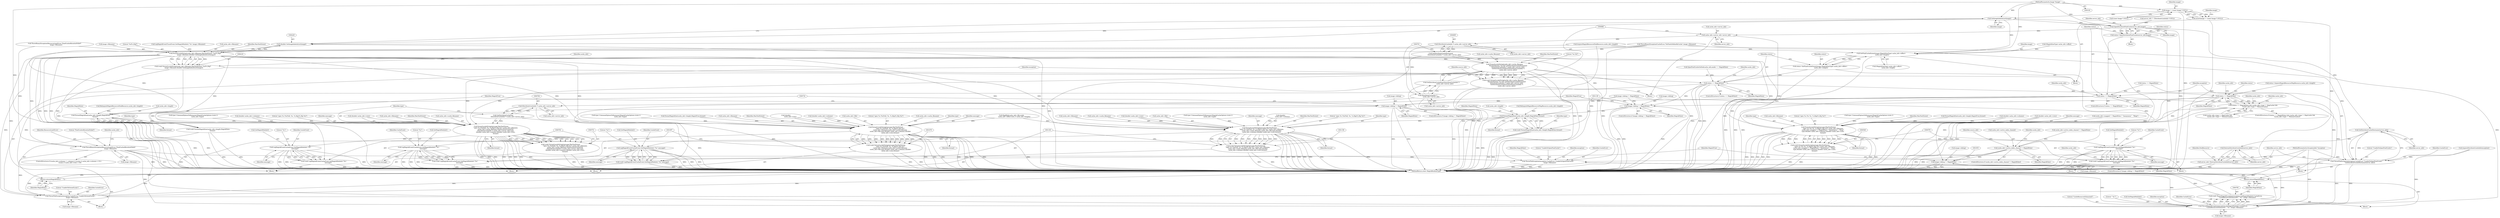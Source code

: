 digraph "0_ImageMagick_4e81ce8b07219c69a9aeccb0f7f7b927ca6db74c_0@pointer" {
"1000105" [label="(MethodParameterIn,Image *image)"];
"1000120" [label="(Call,image != (const Image *) NULL)"];
"1000119" [label="(Call,assert(image != (const Image *) NULL))"];
"1000230" [label="(Call,GetImageIndexInList(image))"];
"1000228" [label="(Call,(double) GetImageIndexInList(image))"];
"1000219" [label="(Call,FormatLocaleString(cache_info->filename,MaxTextExtent,\"%s[%.20g]\",\n    image->filename,(double) GetImageIndexInList(image)))"];
"1000217" [label="(Call,(void) FormatLocaleString(cache_info->filename,MaxTextExtent,\"%s[%.20g]\",\n    image->filename,(double) GetImageIndexInList(image)))"];
"1000339" [label="(Call,ThrowBinaryException(ResourceLimitError,\"PixelCacheAllocationFailed\",\n      image->filename))"];
"1000796" [label="(Call,ThrowMagickException(exception,GetMagickModule(),CacheError,\n        \"CacheResourcesExhausted\",\"`%s'\",image->filename))"];
"1000794" [label="(Call,(void) ThrowMagickException(exception,GetMagickModule(),CacheError,\n        \"CacheResourcesExhausted\",\"`%s'\",image->filename))"];
"1000840" [label="(Call,ThrowFileException(exception,CacheError,\"UnableToOpenPixelCache\",\n        image->filename))"];
"1000867" [label="(Call,ThrowFileException(exception,CacheError,\"UnableToExtendCache\",\n        image->filename))"];
"1000550" [label="(Call,FormatLocaleString(message,MaxTextExtent,\n                    \"open %s (%s %s, %.20gx%.20g %s)\",cache_info->filename,\n                    cache_info->mapped != MagickFalse ? \"Anonymous\" : \"Heap\",\n                    type,(double) cache_info->columns,(double) cache_info->rows,\n                    format))"];
"1000548" [label="(Call,(void) FormatLocaleString(message,MaxTextExtent,\n                    \"open %s (%s %s, %.20gx%.20g %s)\",cache_info->filename,\n                    cache_info->mapped != MagickFalse ? \"Anonymous\" : \"Heap\",\n                    type,(double) cache_info->columns,(double) cache_info->rows,\n                    format))"];
"1000579" [label="(Call,LogMagickEvent(CacheEvent,GetMagickModule(),\"%s\",\n                    message))"];
"1000577" [label="(Call,(void) LogMagickEvent(CacheEvent,GetMagickModule(),\"%s\",\n                    message))"];
"1000687" [label="(Call,FormatLocaleString(cache_info->cache_filename,\n                MaxTextExtent,\"%s:%d\",GetDistributeCacheHostname(\n                (DistributeCacheInfo *) cache_info->server_info),\n                GetDistributeCachePort((DistributeCacheInfo *)\n                cache_info->server_info)))"];
"1000685" [label="(Call,(void) FormatLocaleString(cache_info->cache_filename,\n                MaxTextExtent,\"%s:%d\",GetDistributeCacheHostname(\n                (DistributeCacheInfo *) cache_info->server_info),\n                GetDistributeCachePort((DistributeCacheInfo *)\n                cache_info->server_info)))"];
"1000752" [label="(Call,FormatLocaleString(message,MaxTextExtent,\n                    \"open %s (%s[%d], %s, %.20gx%.20g %s)\",cache_info->filename,\n                    cache_info->cache_filename,GetDistributeCacheFile(\n                    (DistributeCacheInfo *) cache_info->server_info),type,\n                    (double) cache_info->columns,(double) cache_info->rows,\n                    format))"];
"1000750" [label="(Call,(void) FormatLocaleString(message,MaxTextExtent,\n                    \"open %s (%s[%d], %s, %.20gx%.20g %s)\",cache_info->filename,\n                    cache_info->cache_filename,GetDistributeCacheFile(\n                    (DistributeCacheInfo *) cache_info->server_info),type,\n                    (double) cache_info->columns,(double) cache_info->rows,\n                    format))"];
"1000782" [label="(Call,LogMagickEvent(CacheEvent,GetMagickModule(),\"%s\",\n                    message))"];
"1000780" [label="(Call,(void) LogMagickEvent(CacheEvent,GetMagickModule(),\"%s\",\n                    message))"];
"1001071" [label="(Call,FormatLocaleString(message,MaxTextExtent,\n                    \"open %s (%s[%d], %s, %.20gx%.20g %s)\",\n                    cache_info->filename,cache_info->cache_filename,\n                    cache_info->file,type,(double) cache_info->columns,(double)\n                    cache_info->rows,format))"];
"1001069" [label="(Call,(void) FormatLocaleString(message,MaxTextExtent,\n                    \"open %s (%s[%d], %s, %.20gx%.20g %s)\",\n                    cache_info->filename,cache_info->cache_filename,\n                    cache_info->file,type,(double) cache_info->columns,(double)\n                    cache_info->rows,format))"];
"1001098" [label="(Call,LogMagickEvent(CacheEvent,GetMagickModule(),\"%s\",\n                    message))"];
"1001096" [label="(Call,(void) LogMagickEvent(CacheEvent,GetMagickModule(),\"%s\",\n                    message))"];
"1001157" [label="(Call,FormatLocaleString(message,MaxTextExtent,\n        \"open %s (%s[%d], %s, %.20gx%.20g %s)\",cache_info->filename,\n        cache_info->cache_filename,cache_info->file,type,(double)\n        cache_info->columns,(double) cache_info->rows,format))"];
"1001155" [label="(Call,(void) FormatLocaleString(message,MaxTextExtent,\n        \"open %s (%s[%d], %s, %.20gx%.20g %s)\",cache_info->filename,\n        cache_info->cache_filename,cache_info->file,type,(double)\n        cache_info->columns,(double) cache_info->rows,format))"];
"1001184" [label="(Call,LogMagickEvent(CacheEvent,GetMagickModule(),\"%s\",message))"];
"1001182" [label="(Call,(void) LogMagickEvent(CacheEvent,GetMagickModule(),\"%s\",message))"];
"1000641" [label="(Call,OpenDistributePixelCache(server_info,image))"];
"1000639" [label="(Call,status=OpenDistributePixelCache(server_info,image))"];
"1000645" [label="(Call,status == MagickFalse)"];
"1000727" [label="(Call,image->debug != MagickFalse)"];
"1000735" [label="(Call,FormatMagickSize(cache_info->length,MagickFalse,\n                    format))"];
"1000733" [label="(Call,(void) FormatMagickSize(cache_info->length,MagickFalse,\n                    format))"];
"1000805" [label="(Return,return(MagickFalse);)"];
"1000653" [label="(Call,GetDistributeCacheHostname(server_info))"];
"1000649" [label="(Call,ThrowFileException(exception,CacheError,\"UnableToOpenPixelCache\",\n                GetDistributeCacheHostname(server_info)))"];
"1000657" [label="(Call,DestroyDistributeCacheInfo(server_info))"];
"1000655" [label="(Call,server_info=DestroyDistributeCacheInfo(server_info))"];
"1000680" [label="(Call,cache_info->server_info=server_info)"];
"1000694" [label="(Call,(DistributeCacheInfo *) cache_info->server_info)"];
"1000693" [label="(Call,GetDistributeCacheHostname(\n                (DistributeCacheInfo *) cache_info->server_info))"];
"1000700" [label="(Call,(DistributeCacheInfo *)\n                cache_info->server_info)"];
"1000699" [label="(Call,GetDistributeCachePort((DistributeCacheInfo *)\n                cache_info->server_info))"];
"1000763" [label="(Call,(DistributeCacheInfo *) cache_info->server_info)"];
"1000762" [label="(Call,GetDistributeCacheFile(\n                    (DistributeCacheInfo *) cache_info->server_info))"];
"1000851" [label="(Call,SetPixelCacheExtent(image,(MagickSizeType) cache_info->offset+\n    cache_info->length))"];
"1000849" [label="(Call,status=SetPixelCacheExtent(image,(MagickSizeType) cache_info->offset+\n    cache_info->length))"];
"1000863" [label="(Call,status == MagickFalse)"];
"1000874" [label="(Return,return(MagickFalse);)"];
"1000923" [label="(Call,status == MagickFalse)"];
"1000922" [label="(Call,(status == MagickFalse) && (cache_info->type != MapCache) &&\n          (cache_info->type != MemoryCache))"];
"1001008" [label="(Call,cache_info->active_index_channel != MagickFalse)"];
"1001046" [label="(Call,image->debug != MagickFalse)"];
"1001132" [label="(Call,image->debug != MagickFalse)"];
"1001140" [label="(Call,FormatMagickSize(cache_info->length,MagickFalse,format))"];
"1001138" [label="(Call,(void) FormatMagickSize(cache_info->length,MagickFalse,format))"];
"1000641" [label="(Call,OpenDistributePixelCache(server_info,image))"];
"1000939" [label="(Identifier,cache_info)"];
"1000914" [label="(Call,status=AcquireMagickResource(MapResource,cache_info->length))"];
"1000228" [label="(Call,(double) GetImageIndexInList(image))"];
"1000640" [label="(Identifier,status)"];
"1001045" [label="(ControlStructure,if (image->debug != MagickFalse))"];
"1000566" [label="(Call,(double) cache_info->columns)"];
"1000607" [label="(Call,status == MagickFalse)"];
"1000105" [label="(MethodParameterIn,Image *image)"];
"1001187" [label="(Literal,\"%s\")"];
"1001164" [label="(Call,cache_info->cache_filename)"];
"1000140" [label="(Call,image->debug != MagickFalse)"];
"1000687" [label="(Call,FormatLocaleString(cache_info->cache_filename,\n                MaxTextExtent,\"%s:%d\",GetDistributeCacheHostname(\n                (DistributeCacheInfo *) cache_info->server_info),\n                GetDistributeCachePort((DistributeCacheInfo *)\n                cache_info->server_info)))"];
"1001028" [label="(Identifier,source_info)"];
"1001073" [label="(Identifier,MaxTextExtent)"];
"1000692" [label="(Literal,\"%s:%d\")"];
"1001176" [label="(Call,(double) cache_info->rows)"];
"1001167" [label="(Call,cache_info->file)"];
"1000726" [label="(ControlStructure,if (image->debug != MagickFalse))"];
"1000865" [label="(Identifier,MagickFalse)"];
"1000800" [label="(Literal,\"CacheResourcesExhausted\")"];
"1000756" [label="(Call,cache_info->filename)"];
"1000782" [label="(Call,LogMagickEvent(CacheEvent,GetMagickModule(),\"%s\",\n                    message))"];
"1000754" [label="(Identifier,MaxTextExtent)"];
"1000317" [label="(ControlStructure,if ((cache_info->columns != columns) || ((ssize_t) cache_info->columns < 0) ||\n      ((ssize_t) cache_info->rows < 0)))"];
"1000786" [label="(Identifier,message)"];
"1000759" [label="(Call,cache_info->cache_filename)"];
"1000875" [label="(Identifier,MagickFalse)"];
"1000571" [label="(Call,(double) cache_info->rows)"];
"1000785" [label="(Literal,\"%s\")"];
"1001188" [label="(Identifier,message)"];
"1001146" [label="(Call,type=CommandOptionToMnemonic(MagickCacheOptions,(ssize_t)\n        cache_info->type))"];
"1000658" [label="(Identifier,server_info)"];
"1001191" [label="(MethodReturn,static MagickBooleanType)"];
"1000850" [label="(Identifier,status)"];
"1001147" [label="(Identifier,type)"];
"1000638" [label="(Block,)"];
"1001090" [label="(Call,(double)\n                    cache_info->rows)"];
"1000646" [label="(Identifier,status)"];
"1000340" [label="(Identifier,ResourceLimitError)"];
"1001141" [label="(Call,cache_info->length)"];
"1000342" [label="(Call,image->filename)"];
"1000794" [label="(Call,(void) ThrowMagickException(exception,GetMagickModule(),CacheError,\n        \"CacheResourcesExhausted\",\"`%s'\",image->filename))"];
"1000644" [label="(ControlStructure,if (status == MagickFalse))"];
"1001085" [label="(Call,(double) cache_info->columns)"];
"1000586" [label="(Identifier,cache_info)"];
"1000217" [label="(Call,(void) FormatLocaleString(cache_info->filename,MaxTextExtent,\"%s[%.20g]\",\n    image->filename,(double) GetImageIndexInList(image)))"];
"1000790" [label="(Identifier,DiskResource)"];
"1000576" [label="(Identifier,format)"];
"1000867" [label="(Call,ThrowFileException(exception,CacheError,\"UnableToExtendCache\",\n        image->filename))"];
"1000551" [label="(Identifier,message)"];
"1001137" [label="(Block,)"];
"1000166" [label="(Call,ThrowBinaryException(CacheError,\"NoPixelsDefinedInCache\",image->filename))"];
"1000684" [label="(Identifier,server_info)"];
"1000615" [label="(Block,)"];
"1000696" [label="(Call,cache_info->server_info)"];
"1001081" [label="(Call,cache_info->file)"];
"1000121" [label="(Identifier,image)"];
"1000700" [label="(Call,(DistributeCacheInfo *)\n                cache_info->server_info)"];
"1001047" [label="(Call,image->debug)"];
"1001138" [label="(Call,(void) FormatMagickSize(cache_info->length,MagickFalse,format))"];
"1001051" [label="(Block,)"];
"1000579" [label="(Call,LogMagickEvent(CacheEvent,GetMagickModule(),\"%s\",\n                    message))"];
"1000762" [label="(Call,GetDistributeCacheFile(\n                    (DistributeCacheInfo *) cache_info->server_info))"];
"1000868" [label="(Identifier,exception)"];
"1000581" [label="(Call,GetMagickModule())"];
"1000848" [label="(Identifier,MagickFalse)"];
"1000805" [label="(Return,return(MagickFalse);)"];
"1000922" [label="(Call,(status == MagickFalse) && (cache_info->type != MapCache) &&\n          (cache_info->type != MemoryCache))"];
"1000929" [label="(Identifier,cache_info)"];
"1000863" [label="(Call,status == MagickFalse)"];
"1000699" [label="(Call,GetDistributeCachePort((DistributeCacheInfo *)\n                cache_info->server_info))"];
"1001009" [label="(Call,cache_info->active_index_channel)"];
"1000844" [label="(Call,image->filename)"];
"1000779" [label="(Identifier,format)"];
"1000750" [label="(Call,(void) FormatLocaleString(message,MaxTextExtent,\n                    \"open %s (%s[%d], %s, %.20gx%.20g %s)\",cache_info->filename,\n                    cache_info->cache_filename,GetDistributeCacheFile(\n                    (DistributeCacheInfo *) cache_info->server_info),type,\n                    (double) cache_info->columns,(double) cache_info->rows,\n                    format))"];
"1000688" [label="(Call,cache_info->cache_filename)"];
"1000108" [label="(Block,)"];
"1001007" [label="(ControlStructure,if (cache_info->active_index_channel != MagickFalse))"];
"1001074" [label="(Literal,\"open %s (%s[%d], %s, %.20gx%.20g %s)\")"];
"1001099" [label="(Identifier,CacheEvent)"];
"1001071" [label="(Call,FormatLocaleString(message,MaxTextExtent,\n                    \"open %s (%s[%d], %s, %.20gx%.20g %s)\",\n                    cache_info->filename,cache_info->cache_filename,\n                    cache_info->file,type,(double) cache_info->columns,(double)\n                    cache_info->rows,format))"];
"1001158" [label="(Identifier,message)"];
"1000650" [label="(Identifier,exception)"];
"1001015" [label="(Identifier,cache_info)"];
"1000783" [label="(Identifier,CacheEvent)"];
"1000219" [label="(Call,FormatLocaleString(cache_info->filename,MaxTextExtent,\"%s[%.20g]\",\n    image->filename,(double) GetImageIndexInList(image)))"];
"1000147" [label="(Call,LogMagickEvent(TraceEvent,GetMagickModule(),\"%s\",image->filename))"];
"1000801" [label="(Literal,\"`%s'\")"];
"1000774" [label="(Call,(double) cache_info->rows)"];
"1001190" [label="(Identifier,MagickTrue)"];
"1000657" [label="(Call,DestroyDistributeCacheInfo(server_info))"];
"1001012" [label="(Identifier,MagickFalse)"];
"1000685" [label="(Call,(void) FormatLocaleString(cache_info->cache_filename,\n                MaxTextExtent,\"%s:%d\",GetDistributeCacheHostname(\n                (DistributeCacheInfo *) cache_info->server_info),\n                GetDistributeCachePort((DistributeCacheInfo *)\n                cache_info->server_info)))"];
"1000652" [label="(Literal,\"UnableToOpenPixelCache\")"];
"1001008" [label="(Call,cache_info->active_index_channel != MagickFalse)"];
"1000557" [label="(Call,cache_info->mapped != MagickFalse ? \"Anonymous\" : \"Heap\")"];
"1000798" [label="(Call,GetMagickModule())"];
"1001078" [label="(Call,cache_info->cache_filename)"];
"1000220" [label="(Call,cache_info->filename)"];
"1001102" [label="(Identifier,message)"];
"1000128" [label="(Identifier,image)"];
"1000768" [label="(Identifier,type)"];
"1001084" [label="(Identifier,type)"];
"1001072" [label="(Identifier,message)"];
"1000639" [label="(Call,status=OpenDistributePixelCache(server_info,image))"];
"1000582" [label="(Literal,\"%s\")"];
"1000341" [label="(Literal,\"PixelCacheAllocationFailed\")"];
"1000633" [label="(Call,server_info != (DistributeCacheInfo *) NULL)"];
"1001060" [label="(Call,type=CommandOptionToMnemonic(MagickCacheOptions,(ssize_t)\n                    cache_info->type))"];
"1000739" [label="(Identifier,MagickFalse)"];
"1000234" [label="(Identifier,cache_info)"];
"1001171" [label="(Call,(double)\n        cache_info->columns)"];
"1000727" [label="(Call,image->debug != MagickFalse)"];
"1000802" [label="(Call,image->filename)"];
"1000740" [label="(Identifier,format)"];
"1000735" [label="(Call,FormatMagickSize(cache_info->length,MagickFalse,\n                    format))"];
"1000600" [label="(Call,AcquireMagickResource(DiskResource,cache_info->length))"];
"1000550" [label="(Call,FormatLocaleString(message,MaxTextExtent,\n                    \"open %s (%s %s, %.20gx%.20g %s)\",cache_info->filename,\n                    cache_info->mapped != MagickFalse ? \"Anonymous\" : \"Heap\",\n                    type,(double) cache_info->columns,(double) cache_info->rows,\n                    format))"];
"1000834" [label="(Block,)"];
"1000921" [label="(ControlStructure,if ((status == MagickFalse) && (cache_info->type != MapCache) &&\n          (cache_info->type != MemoryCache)))"];
"1001159" [label="(Identifier,MaxTextExtent)"];
"1001054" [label="(Call,FormatMagickSize(cache_info->length,MagickTrue,format))"];
"1000654" [label="(Identifier,server_info)"];
"1000694" [label="(Call,(DistributeCacheInfo *) cache_info->server_info)"];
"1000925" [label="(Identifier,MagickFalse)"];
"1000656" [label="(Identifier,server_info)"];
"1000119" [label="(Call,assert(image != (const Image *) NULL))"];
"1000565" [label="(Identifier,type)"];
"1001182" [label="(Call,(void) LogMagickEvent(CacheEvent,GetMagickModule(),\"%s\",message))"];
"1000554" [label="(Call,cache_info->filename)"];
"1000583" [label="(Identifier,message)"];
"1000553" [label="(Literal,\"open %s (%s %s, %.20gx%.20g %s)\")"];
"1001155" [label="(Call,(void) FormatLocaleString(message,MaxTextExtent,\n        \"open %s (%s[%d], %s, %.20gx%.20g %s)\",cache_info->filename,\n        cache_info->cache_filename,cache_info->file,type,(double)\n        cache_info->columns,(double) cache_info->rows,format))"];
"1000843" [label="(Literal,\"UnableToOpenPixelCache\")"];
"1000539" [label="(Call,type=CommandOptionToMnemonic(MagickCacheOptions,(ssize_t)\n                    cache_info->type))"];
"1001069" [label="(Call,(void) FormatLocaleString(message,MaxTextExtent,\n                    \"open %s (%s[%d], %s, %.20gx%.20g %s)\",\n                    cache_info->filename,cache_info->cache_filename,\n                    cache_info->file,type,(double) cache_info->columns,(double)\n                    cache_info->rows,format))"];
"1000853" [label="(Call,(MagickSizeType) cache_info->offset+\n    cache_info->length)"];
"1000829" [label="(Call,OpenPixelCacheOnDisk(cache_info,mode) == MagickFalse)"];
"1000870" [label="(Literal,\"UnableToExtendCache\")"];
"1000660" [label="(Block,)"];
"1001132" [label="(Call,image->debug != MagickFalse)"];
"1000552" [label="(Identifier,MaxTextExtent)"];
"1000797" [label="(Identifier,exception)"];
"1000223" [label="(Identifier,MaxTextExtent)"];
"1000630" [label="(Call,AcquireDistributeCacheInfo(exception))"];
"1001105" [label="(Call,RelinquishMagickResource(MapResource,cache_info->length))"];
"1000691" [label="(Identifier,MaxTextExtent)"];
"1000742" [label="(Identifier,type)"];
"1000741" [label="(Call,type=CommandOptionToMnemonic(MagickCacheOptions,(ssize_t)\n                    cache_info->type))"];
"1000347" [label="(Identifier,cache_info)"];
"1000577" [label="(Call,(void) LogMagickEvent(CacheEvent,GetMagickModule(),\"%s\",\n                    message))"];
"1000645" [label="(Call,status == MagickFalse)"];
"1001160" [label="(Literal,\"open %s (%s[%d], %s, %.20gx%.20g %s)\")"];
"1000107" [label="(MethodParameterIn,ExceptionInfo *exception)"];
"1000530" [label="(Block,)"];
"1001050" [label="(Identifier,MagickFalse)"];
"1000580" [label="(Identifier,CacheEvent)"];
"1000731" [label="(Identifier,MagickFalse)"];
"1000339" [label="(Call,ThrowBinaryException(ResourceLimitError,\"PixelCacheAllocationFailed\",\n      image->filename))"];
"1000648" [label="(Block,)"];
"1000122" [label="(Call,(const Image *) NULL)"];
"1001186" [label="(Call,GetMagickModule())"];
"1001185" [label="(Identifier,CacheEvent)"];
"1000642" [label="(Identifier,server_info)"];
"1000780" [label="(Call,(void) LogMagickEvent(CacheEvent,GetMagickModule(),\"%s\",\n                    message))"];
"1000225" [label="(Call,image->filename)"];
"1001096" [label="(Call,(void) LogMagickEvent(CacheEvent,GetMagickModule(),\"%s\",\n                    message))"];
"1001101" [label="(Literal,\"%s\")"];
"1000231" [label="(Identifier,image)"];
"1000878" [label="(Identifier,cache_info)"];
"1000849" [label="(Call,status=SetPixelCacheExtent(image,(MagickSizeType) cache_info->offset+\n    cache_info->length))"];
"1000653" [label="(Call,GetDistributeCacheHostname(server_info))"];
"1001046" [label="(Call,image->debug != MagickFalse)"];
"1001145" [label="(Identifier,format)"];
"1000548" [label="(Call,(void) FormatLocaleString(message,MaxTextExtent,\n                    \"open %s (%s %s, %.20gx%.20g %s)\",cache_info->filename,\n                    cache_info->mapped != MagickFalse ? \"Anonymous\" : \"Heap\",\n                    type,(double) cache_info->columns,(double) cache_info->rows,\n                    format))"];
"1000623" [label="(Call,RelinquishMagickResource(DiskResource,cache_info->length))"];
"1000796" [label="(Call,ThrowMagickException(exception,GetMagickModule(),CacheError,\n        \"CacheResourcesExhausted\",\"`%s'\",image->filename))"];
"1000866" [label="(Block,)"];
"1000693" [label="(Call,GetDistributeCacheHostname(\n                (DistributeCacheInfo *) cache_info->server_info))"];
"1000852" [label="(Identifier,image)"];
"1001136" [label="(Identifier,MagickFalse)"];
"1000950" [label="(Call,MapBlob(cache_info->file,mode,\n            cache_info->offset,(size_t) cache_info->length))"];
"1001100" [label="(Call,GetMagickModule())"];
"1000533" [label="(Call,FormatMagickSize(cache_info->length,MagickTrue,format))"];
"1000841" [label="(Identifier,exception)"];
"1000851" [label="(Call,SetPixelCacheExtent(image,(MagickSizeType) cache_info->offset+\n    cache_info->length))"];
"1000680" [label="(Call,cache_info->server_info=server_info)"];
"1001131" [label="(ControlStructure,if (image->debug != MagickFalse))"];
"1000681" [label="(Call,cache_info->server_info)"];
"1001098" [label="(Call,LogMagickEvent(CacheEvent,GetMagickModule(),\"%s\",\n                    message))"];
"1000854" [label="(Call,(MagickSizeType) cache_info->offset)"];
"1000869" [label="(Identifier,CacheError)"];
"1000871" [label="(Call,image->filename)"];
"1001095" [label="(Identifier,format)"];
"1000736" [label="(Call,cache_info->length)"];
"1000923" [label="(Call,status == MagickFalse)"];
"1001133" [label="(Call,image->debug)"];
"1001140" [label="(Call,FormatMagickSize(cache_info->length,MagickFalse,format))"];
"1000752" [label="(Call,FormatLocaleString(message,MaxTextExtent,\n                    \"open %s (%s[%d], %s, %.20gx%.20g %s)\",cache_info->filename,\n                    cache_info->cache_filename,GetDistributeCacheFile(\n                    (DistributeCacheInfo *) cache_info->server_info),type,\n                    (double) cache_info->columns,(double) cache_info->rows,\n                    format))"];
"1000769" [label="(Call,(double) cache_info->columns)"];
"1000784" [label="(Call,GetMagickModule())"];
"1001170" [label="(Identifier,type)"];
"1000840" [label="(Call,ThrowFileException(exception,CacheError,\"UnableToOpenPixelCache\",\n        image->filename))"];
"1001161" [label="(Call,cache_info->filename)"];
"1000946" [label="(Identifier,cache_info)"];
"1000874" [label="(Return,return(MagickFalse);)"];
"1001104" [label="(Identifier,MagickTrue)"];
"1000647" [label="(Identifier,MagickFalse)"];
"1000733" [label="(Call,(void) FormatMagickSize(cache_info->length,MagickFalse,\n                    format))"];
"1000655" [label="(Call,server_info=DestroyDistributeCacheInfo(server_info))"];
"1000755" [label="(Literal,\"open %s (%s[%d], %s, %.20gx%.20g %s)\")"];
"1001157" [label="(Call,FormatLocaleString(message,MaxTextExtent,\n        \"open %s (%s[%d], %s, %.20gx%.20g %s)\",cache_info->filename,\n        cache_info->cache_filename,cache_info->file,type,(double)\n        cache_info->columns,(double) cache_info->rows,format))"];
"1000864" [label="(Identifier,status)"];
"1000230" [label="(Call,GetImageIndexInList(image))"];
"1001075" [label="(Call,cache_info->filename)"];
"1000651" [label="(Identifier,CacheError)"];
"1000728" [label="(Call,image->debug)"];
"1000663" [label="(Identifier,cache_info)"];
"1000806" [label="(Identifier,MagickFalse)"];
"1000788" [label="(Identifier,MagickTrue)"];
"1000643" [label="(Identifier,image)"];
"1000292" [label="(Call,cache_info->active_index_channel != MagickFalse)"];
"1001144" [label="(Identifier,MagickFalse)"];
"1000763" [label="(Call,(DistributeCacheInfo *) cache_info->server_info)"];
"1000201" [label="(Call,ThrowBinaryException(ResourceLimitError,\"PixelCacheAllocationFailed\",\n      image->filename))"];
"1000753" [label="(Identifier,message)"];
"1000862" [label="(ControlStructure,if (status == MagickFalse))"];
"1000732" [label="(Block,)"];
"1000120" [label="(Call,image != (const Image *) NULL)"];
"1000924" [label="(Identifier,status)"];
"1000842" [label="(Identifier,CacheError)"];
"1000224" [label="(Literal,\"%s[%.20g]\")"];
"1001184" [label="(Call,LogMagickEvent(CacheEvent,GetMagickModule(),\"%s\",message))"];
"1000799" [label="(Identifier,CacheError)"];
"1000702" [label="(Call,cache_info->server_info)"];
"1000709" [label="(Identifier,source_info)"];
"1000926" [label="(Call,(cache_info->type != MapCache) &&\n          (cache_info->type != MemoryCache))"];
"1000765" [label="(Call,cache_info->server_info)"];
"1000649" [label="(Call,ThrowFileException(exception,CacheError,\"UnableToOpenPixelCache\",\n                GetDistributeCacheHostname(server_info)))"];
"1001181" [label="(Identifier,format)"];
"1000105" -> "1000104"  [label="AST: "];
"1000105" -> "1001191"  [label="DDG: "];
"1000105" -> "1000120"  [label="DDG: "];
"1000105" -> "1000230"  [label="DDG: "];
"1000105" -> "1000641"  [label="DDG: "];
"1000105" -> "1000851"  [label="DDG: "];
"1000120" -> "1000119"  [label="AST: "];
"1000120" -> "1000122"  [label="CFG: "];
"1000121" -> "1000120"  [label="AST: "];
"1000122" -> "1000120"  [label="AST: "];
"1000119" -> "1000120"  [label="CFG: "];
"1000120" -> "1001191"  [label="DDG: "];
"1000120" -> "1000119"  [label="DDG: "];
"1000120" -> "1000119"  [label="DDG: "];
"1000122" -> "1000120"  [label="DDG: "];
"1000120" -> "1000230"  [label="DDG: "];
"1000119" -> "1000108"  [label="AST: "];
"1000128" -> "1000119"  [label="CFG: "];
"1000119" -> "1001191"  [label="DDG: "];
"1000119" -> "1001191"  [label="DDG: "];
"1000230" -> "1000228"  [label="AST: "];
"1000230" -> "1000231"  [label="CFG: "];
"1000231" -> "1000230"  [label="AST: "];
"1000228" -> "1000230"  [label="CFG: "];
"1000230" -> "1001191"  [label="DDG: "];
"1000230" -> "1000228"  [label="DDG: "];
"1000230" -> "1000641"  [label="DDG: "];
"1000230" -> "1000851"  [label="DDG: "];
"1000228" -> "1000219"  [label="AST: "];
"1000229" -> "1000228"  [label="AST: "];
"1000219" -> "1000228"  [label="CFG: "];
"1000228" -> "1001191"  [label="DDG: "];
"1000228" -> "1000219"  [label="DDG: "];
"1000219" -> "1000217"  [label="AST: "];
"1000220" -> "1000219"  [label="AST: "];
"1000223" -> "1000219"  [label="AST: "];
"1000224" -> "1000219"  [label="AST: "];
"1000225" -> "1000219"  [label="AST: "];
"1000217" -> "1000219"  [label="CFG: "];
"1000219" -> "1001191"  [label="DDG: "];
"1000219" -> "1001191"  [label="DDG: "];
"1000219" -> "1001191"  [label="DDG: "];
"1000219" -> "1001191"  [label="DDG: "];
"1000219" -> "1000217"  [label="DDG: "];
"1000219" -> "1000217"  [label="DDG: "];
"1000219" -> "1000217"  [label="DDG: "];
"1000219" -> "1000217"  [label="DDG: "];
"1000219" -> "1000217"  [label="DDG: "];
"1000147" -> "1000219"  [label="DDG: "];
"1000166" -> "1000219"  [label="DDG: "];
"1000201" -> "1000219"  [label="DDG: "];
"1000219" -> "1000339"  [label="DDG: "];
"1000219" -> "1000550"  [label="DDG: "];
"1000219" -> "1000550"  [label="DDG: "];
"1000219" -> "1000687"  [label="DDG: "];
"1000219" -> "1000752"  [label="DDG: "];
"1000219" -> "1000796"  [label="DDG: "];
"1000219" -> "1000840"  [label="DDG: "];
"1000219" -> "1000867"  [label="DDG: "];
"1000219" -> "1001071"  [label="DDG: "];
"1000219" -> "1001071"  [label="DDG: "];
"1000219" -> "1001157"  [label="DDG: "];
"1000219" -> "1001157"  [label="DDG: "];
"1000217" -> "1000108"  [label="AST: "];
"1000218" -> "1000217"  [label="AST: "];
"1000234" -> "1000217"  [label="CFG: "];
"1000217" -> "1001191"  [label="DDG: "];
"1000217" -> "1001191"  [label="DDG: "];
"1000339" -> "1000317"  [label="AST: "];
"1000339" -> "1000342"  [label="CFG: "];
"1000340" -> "1000339"  [label="AST: "];
"1000341" -> "1000339"  [label="AST: "];
"1000342" -> "1000339"  [label="AST: "];
"1000347" -> "1000339"  [label="CFG: "];
"1000339" -> "1001191"  [label="DDG: "];
"1000339" -> "1001191"  [label="DDG: "];
"1000339" -> "1001191"  [label="DDG: "];
"1000201" -> "1000339"  [label="DDG: "];
"1000339" -> "1000796"  [label="DDG: "];
"1000339" -> "1000840"  [label="DDG: "];
"1000339" -> "1000867"  [label="DDG: "];
"1000796" -> "1000794"  [label="AST: "];
"1000796" -> "1000802"  [label="CFG: "];
"1000797" -> "1000796"  [label="AST: "];
"1000798" -> "1000796"  [label="AST: "];
"1000799" -> "1000796"  [label="AST: "];
"1000800" -> "1000796"  [label="AST: "];
"1000801" -> "1000796"  [label="AST: "];
"1000802" -> "1000796"  [label="AST: "];
"1000794" -> "1000796"  [label="CFG: "];
"1000796" -> "1001191"  [label="DDG: "];
"1000796" -> "1001191"  [label="DDG: "];
"1000796" -> "1001191"  [label="DDG: "];
"1000796" -> "1001191"  [label="DDG: "];
"1000796" -> "1000794"  [label="DDG: "];
"1000796" -> "1000794"  [label="DDG: "];
"1000796" -> "1000794"  [label="DDG: "];
"1000796" -> "1000794"  [label="DDG: "];
"1000796" -> "1000794"  [label="DDG: "];
"1000796" -> "1000794"  [label="DDG: "];
"1000649" -> "1000796"  [label="DDG: "];
"1000649" -> "1000796"  [label="DDG: "];
"1000630" -> "1000796"  [label="DDG: "];
"1000107" -> "1000796"  [label="DDG: "];
"1000166" -> "1000796"  [label="DDG: "];
"1000794" -> "1000615"  [label="AST: "];
"1000795" -> "1000794"  [label="AST: "];
"1000806" -> "1000794"  [label="CFG: "];
"1000794" -> "1001191"  [label="DDG: "];
"1000794" -> "1001191"  [label="DDG: "];
"1000840" -> "1000834"  [label="AST: "];
"1000840" -> "1000844"  [label="CFG: "];
"1000841" -> "1000840"  [label="AST: "];
"1000842" -> "1000840"  [label="AST: "];
"1000843" -> "1000840"  [label="AST: "];
"1000844" -> "1000840"  [label="AST: "];
"1000848" -> "1000840"  [label="CFG: "];
"1000840" -> "1001191"  [label="DDG: "];
"1000840" -> "1001191"  [label="DDG: "];
"1000840" -> "1001191"  [label="DDG: "];
"1000840" -> "1001191"  [label="DDG: "];
"1000107" -> "1000840"  [label="DDG: "];
"1000166" -> "1000840"  [label="DDG: "];
"1000867" -> "1000866"  [label="AST: "];
"1000867" -> "1000871"  [label="CFG: "];
"1000868" -> "1000867"  [label="AST: "];
"1000869" -> "1000867"  [label="AST: "];
"1000870" -> "1000867"  [label="AST: "];
"1000871" -> "1000867"  [label="AST: "];
"1000875" -> "1000867"  [label="CFG: "];
"1000867" -> "1001191"  [label="DDG: "];
"1000867" -> "1001191"  [label="DDG: "];
"1000867" -> "1001191"  [label="DDG: "];
"1000867" -> "1001191"  [label="DDG: "];
"1000107" -> "1000867"  [label="DDG: "];
"1000166" -> "1000867"  [label="DDG: "];
"1000550" -> "1000548"  [label="AST: "];
"1000550" -> "1000576"  [label="CFG: "];
"1000551" -> "1000550"  [label="AST: "];
"1000552" -> "1000550"  [label="AST: "];
"1000553" -> "1000550"  [label="AST: "];
"1000554" -> "1000550"  [label="AST: "];
"1000557" -> "1000550"  [label="AST: "];
"1000565" -> "1000550"  [label="AST: "];
"1000566" -> "1000550"  [label="AST: "];
"1000571" -> "1000550"  [label="AST: "];
"1000576" -> "1000550"  [label="AST: "];
"1000548" -> "1000550"  [label="CFG: "];
"1000550" -> "1001191"  [label="DDG: "];
"1000550" -> "1001191"  [label="DDG: "];
"1000550" -> "1001191"  [label="DDG: "];
"1000550" -> "1001191"  [label="DDG: "];
"1000550" -> "1001191"  [label="DDG: "];
"1000550" -> "1001191"  [label="DDG: "];
"1000550" -> "1001191"  [label="DDG: "];
"1000550" -> "1000548"  [label="DDG: "];
"1000550" -> "1000548"  [label="DDG: "];
"1000550" -> "1000548"  [label="DDG: "];
"1000550" -> "1000548"  [label="DDG: "];
"1000550" -> "1000548"  [label="DDG: "];
"1000550" -> "1000548"  [label="DDG: "];
"1000550" -> "1000548"  [label="DDG: "];
"1000550" -> "1000548"  [label="DDG: "];
"1000550" -> "1000548"  [label="DDG: "];
"1000539" -> "1000550"  [label="DDG: "];
"1000566" -> "1000550"  [label="DDG: "];
"1000571" -> "1000550"  [label="DDG: "];
"1000533" -> "1000550"  [label="DDG: "];
"1000550" -> "1000579"  [label="DDG: "];
"1000548" -> "1000530"  [label="AST: "];
"1000549" -> "1000548"  [label="AST: "];
"1000578" -> "1000548"  [label="CFG: "];
"1000548" -> "1001191"  [label="DDG: "];
"1000548" -> "1001191"  [label="DDG: "];
"1000579" -> "1000577"  [label="AST: "];
"1000579" -> "1000583"  [label="CFG: "];
"1000580" -> "1000579"  [label="AST: "];
"1000581" -> "1000579"  [label="AST: "];
"1000582" -> "1000579"  [label="AST: "];
"1000583" -> "1000579"  [label="AST: "];
"1000577" -> "1000579"  [label="CFG: "];
"1000579" -> "1001191"  [label="DDG: "];
"1000579" -> "1001191"  [label="DDG: "];
"1000579" -> "1001191"  [label="DDG: "];
"1000579" -> "1000577"  [label="DDG: "];
"1000579" -> "1000577"  [label="DDG: "];
"1000579" -> "1000577"  [label="DDG: "];
"1000579" -> "1000577"  [label="DDG: "];
"1000577" -> "1000530"  [label="AST: "];
"1000578" -> "1000577"  [label="AST: "];
"1000586" -> "1000577"  [label="CFG: "];
"1000577" -> "1001191"  [label="DDG: "];
"1000577" -> "1001191"  [label="DDG: "];
"1000687" -> "1000685"  [label="AST: "];
"1000687" -> "1000699"  [label="CFG: "];
"1000688" -> "1000687"  [label="AST: "];
"1000691" -> "1000687"  [label="AST: "];
"1000692" -> "1000687"  [label="AST: "];
"1000693" -> "1000687"  [label="AST: "];
"1000699" -> "1000687"  [label="AST: "];
"1000685" -> "1000687"  [label="CFG: "];
"1000687" -> "1001191"  [label="DDG: "];
"1000687" -> "1001191"  [label="DDG: "];
"1000687" -> "1001191"  [label="DDG: "];
"1000687" -> "1001191"  [label="DDG: "];
"1000687" -> "1000685"  [label="DDG: "];
"1000687" -> "1000685"  [label="DDG: "];
"1000687" -> "1000685"  [label="DDG: "];
"1000687" -> "1000685"  [label="DDG: "];
"1000687" -> "1000685"  [label="DDG: "];
"1000693" -> "1000687"  [label="DDG: "];
"1000699" -> "1000687"  [label="DDG: "];
"1000687" -> "1000752"  [label="DDG: "];
"1000687" -> "1000752"  [label="DDG: "];
"1000685" -> "1000660"  [label="AST: "];
"1000686" -> "1000685"  [label="AST: "];
"1000709" -> "1000685"  [label="CFG: "];
"1000685" -> "1001191"  [label="DDG: "];
"1000685" -> "1001191"  [label="DDG: "];
"1000752" -> "1000750"  [label="AST: "];
"1000752" -> "1000779"  [label="CFG: "];
"1000753" -> "1000752"  [label="AST: "];
"1000754" -> "1000752"  [label="AST: "];
"1000755" -> "1000752"  [label="AST: "];
"1000756" -> "1000752"  [label="AST: "];
"1000759" -> "1000752"  [label="AST: "];
"1000762" -> "1000752"  [label="AST: "];
"1000768" -> "1000752"  [label="AST: "];
"1000769" -> "1000752"  [label="AST: "];
"1000774" -> "1000752"  [label="AST: "];
"1000779" -> "1000752"  [label="AST: "];
"1000750" -> "1000752"  [label="CFG: "];
"1000752" -> "1001191"  [label="DDG: "];
"1000752" -> "1001191"  [label="DDG: "];
"1000752" -> "1001191"  [label="DDG: "];
"1000752" -> "1001191"  [label="DDG: "];
"1000752" -> "1001191"  [label="DDG: "];
"1000752" -> "1001191"  [label="DDG: "];
"1000752" -> "1001191"  [label="DDG: "];
"1000752" -> "1001191"  [label="DDG: "];
"1000752" -> "1000750"  [label="DDG: "];
"1000752" -> "1000750"  [label="DDG: "];
"1000752" -> "1000750"  [label="DDG: "];
"1000752" -> "1000750"  [label="DDG: "];
"1000752" -> "1000750"  [label="DDG: "];
"1000752" -> "1000750"  [label="DDG: "];
"1000752" -> "1000750"  [label="DDG: "];
"1000752" -> "1000750"  [label="DDG: "];
"1000752" -> "1000750"  [label="DDG: "];
"1000752" -> "1000750"  [label="DDG: "];
"1000762" -> "1000752"  [label="DDG: "];
"1000741" -> "1000752"  [label="DDG: "];
"1000769" -> "1000752"  [label="DDG: "];
"1000774" -> "1000752"  [label="DDG: "];
"1000735" -> "1000752"  [label="DDG: "];
"1000752" -> "1000782"  [label="DDG: "];
"1000750" -> "1000732"  [label="AST: "];
"1000751" -> "1000750"  [label="AST: "];
"1000781" -> "1000750"  [label="CFG: "];
"1000750" -> "1001191"  [label="DDG: "];
"1000750" -> "1001191"  [label="DDG: "];
"1000782" -> "1000780"  [label="AST: "];
"1000782" -> "1000786"  [label="CFG: "];
"1000783" -> "1000782"  [label="AST: "];
"1000784" -> "1000782"  [label="AST: "];
"1000785" -> "1000782"  [label="AST: "];
"1000786" -> "1000782"  [label="AST: "];
"1000780" -> "1000782"  [label="CFG: "];
"1000782" -> "1001191"  [label="DDG: "];
"1000782" -> "1001191"  [label="DDG: "];
"1000782" -> "1001191"  [label="DDG: "];
"1000782" -> "1000780"  [label="DDG: "];
"1000782" -> "1000780"  [label="DDG: "];
"1000782" -> "1000780"  [label="DDG: "];
"1000782" -> "1000780"  [label="DDG: "];
"1000780" -> "1000732"  [label="AST: "];
"1000781" -> "1000780"  [label="AST: "];
"1000788" -> "1000780"  [label="CFG: "];
"1000780" -> "1001191"  [label="DDG: "];
"1000780" -> "1001191"  [label="DDG: "];
"1001071" -> "1001069"  [label="AST: "];
"1001071" -> "1001095"  [label="CFG: "];
"1001072" -> "1001071"  [label="AST: "];
"1001073" -> "1001071"  [label="AST: "];
"1001074" -> "1001071"  [label="AST: "];
"1001075" -> "1001071"  [label="AST: "];
"1001078" -> "1001071"  [label="AST: "];
"1001081" -> "1001071"  [label="AST: "];
"1001084" -> "1001071"  [label="AST: "];
"1001085" -> "1001071"  [label="AST: "];
"1001090" -> "1001071"  [label="AST: "];
"1001095" -> "1001071"  [label="AST: "];
"1001069" -> "1001071"  [label="CFG: "];
"1001071" -> "1001191"  [label="DDG: "];
"1001071" -> "1001191"  [label="DDG: "];
"1001071" -> "1001191"  [label="DDG: "];
"1001071" -> "1001191"  [label="DDG: "];
"1001071" -> "1001191"  [label="DDG: "];
"1001071" -> "1001191"  [label="DDG: "];
"1001071" -> "1001191"  [label="DDG: "];
"1001071" -> "1001191"  [label="DDG: "];
"1001071" -> "1001069"  [label="DDG: "];
"1001071" -> "1001069"  [label="DDG: "];
"1001071" -> "1001069"  [label="DDG: "];
"1001071" -> "1001069"  [label="DDG: "];
"1001071" -> "1001069"  [label="DDG: "];
"1001071" -> "1001069"  [label="DDG: "];
"1001071" -> "1001069"  [label="DDG: "];
"1001071" -> "1001069"  [label="DDG: "];
"1001071" -> "1001069"  [label="DDG: "];
"1001071" -> "1001069"  [label="DDG: "];
"1000950" -> "1001071"  [label="DDG: "];
"1001060" -> "1001071"  [label="DDG: "];
"1001085" -> "1001071"  [label="DDG: "];
"1001090" -> "1001071"  [label="DDG: "];
"1001054" -> "1001071"  [label="DDG: "];
"1001071" -> "1001098"  [label="DDG: "];
"1001069" -> "1001051"  [label="AST: "];
"1001070" -> "1001069"  [label="AST: "];
"1001097" -> "1001069"  [label="CFG: "];
"1001069" -> "1001191"  [label="DDG: "];
"1001069" -> "1001191"  [label="DDG: "];
"1001098" -> "1001096"  [label="AST: "];
"1001098" -> "1001102"  [label="CFG: "];
"1001099" -> "1001098"  [label="AST: "];
"1001100" -> "1001098"  [label="AST: "];
"1001101" -> "1001098"  [label="AST: "];
"1001102" -> "1001098"  [label="AST: "];
"1001096" -> "1001098"  [label="CFG: "];
"1001098" -> "1001191"  [label="DDG: "];
"1001098" -> "1001191"  [label="DDG: "];
"1001098" -> "1001191"  [label="DDG: "];
"1001098" -> "1001096"  [label="DDG: "];
"1001098" -> "1001096"  [label="DDG: "];
"1001098" -> "1001096"  [label="DDG: "];
"1001098" -> "1001096"  [label="DDG: "];
"1001096" -> "1001051"  [label="AST: "];
"1001097" -> "1001096"  [label="AST: "];
"1001104" -> "1001096"  [label="CFG: "];
"1001096" -> "1001191"  [label="DDG: "];
"1001096" -> "1001191"  [label="DDG: "];
"1001157" -> "1001155"  [label="AST: "];
"1001157" -> "1001181"  [label="CFG: "];
"1001158" -> "1001157"  [label="AST: "];
"1001159" -> "1001157"  [label="AST: "];
"1001160" -> "1001157"  [label="AST: "];
"1001161" -> "1001157"  [label="AST: "];
"1001164" -> "1001157"  [label="AST: "];
"1001167" -> "1001157"  [label="AST: "];
"1001170" -> "1001157"  [label="AST: "];
"1001171" -> "1001157"  [label="AST: "];
"1001176" -> "1001157"  [label="AST: "];
"1001181" -> "1001157"  [label="AST: "];
"1001155" -> "1001157"  [label="CFG: "];
"1001157" -> "1001191"  [label="DDG: "];
"1001157" -> "1001191"  [label="DDG: "];
"1001157" -> "1001191"  [label="DDG: "];
"1001157" -> "1001191"  [label="DDG: "];
"1001157" -> "1001191"  [label="DDG: "];
"1001157" -> "1001191"  [label="DDG: "];
"1001157" -> "1001191"  [label="DDG: "];
"1001157" -> "1001191"  [label="DDG: "];
"1001157" -> "1001155"  [label="DDG: "];
"1001157" -> "1001155"  [label="DDG: "];
"1001157" -> "1001155"  [label="DDG: "];
"1001157" -> "1001155"  [label="DDG: "];
"1001157" -> "1001155"  [label="DDG: "];
"1001157" -> "1001155"  [label="DDG: "];
"1001157" -> "1001155"  [label="DDG: "];
"1001157" -> "1001155"  [label="DDG: "];
"1001157" -> "1001155"  [label="DDG: "];
"1001157" -> "1001155"  [label="DDG: "];
"1000950" -> "1001157"  [label="DDG: "];
"1001146" -> "1001157"  [label="DDG: "];
"1001171" -> "1001157"  [label="DDG: "];
"1001176" -> "1001157"  [label="DDG: "];
"1001140" -> "1001157"  [label="DDG: "];
"1001157" -> "1001184"  [label="DDG: "];
"1001155" -> "1001137"  [label="AST: "];
"1001156" -> "1001155"  [label="AST: "];
"1001183" -> "1001155"  [label="CFG: "];
"1001155" -> "1001191"  [label="DDG: "];
"1001155" -> "1001191"  [label="DDG: "];
"1001184" -> "1001182"  [label="AST: "];
"1001184" -> "1001188"  [label="CFG: "];
"1001185" -> "1001184"  [label="AST: "];
"1001186" -> "1001184"  [label="AST: "];
"1001187" -> "1001184"  [label="AST: "];
"1001188" -> "1001184"  [label="AST: "];
"1001182" -> "1001184"  [label="CFG: "];
"1001184" -> "1001191"  [label="DDG: "];
"1001184" -> "1001191"  [label="DDG: "];
"1001184" -> "1001191"  [label="DDG: "];
"1001184" -> "1001182"  [label="DDG: "];
"1001184" -> "1001182"  [label="DDG: "];
"1001184" -> "1001182"  [label="DDG: "];
"1001184" -> "1001182"  [label="DDG: "];
"1001182" -> "1001137"  [label="AST: "];
"1001183" -> "1001182"  [label="AST: "];
"1001190" -> "1001182"  [label="CFG: "];
"1001182" -> "1001191"  [label="DDG: "];
"1001182" -> "1001191"  [label="DDG: "];
"1000641" -> "1000639"  [label="AST: "];
"1000641" -> "1000643"  [label="CFG: "];
"1000642" -> "1000641"  [label="AST: "];
"1000643" -> "1000641"  [label="AST: "];
"1000639" -> "1000641"  [label="CFG: "];
"1000641" -> "1001191"  [label="DDG: "];
"1000641" -> "1000639"  [label="DDG: "];
"1000641" -> "1000639"  [label="DDG: "];
"1000633" -> "1000641"  [label="DDG: "];
"1000641" -> "1000653"  [label="DDG: "];
"1000641" -> "1000680"  [label="DDG: "];
"1000639" -> "1000638"  [label="AST: "];
"1000640" -> "1000639"  [label="AST: "];
"1000646" -> "1000639"  [label="CFG: "];
"1000639" -> "1001191"  [label="DDG: "];
"1000639" -> "1000645"  [label="DDG: "];
"1000645" -> "1000644"  [label="AST: "];
"1000645" -> "1000647"  [label="CFG: "];
"1000646" -> "1000645"  [label="AST: "];
"1000647" -> "1000645"  [label="AST: "];
"1000650" -> "1000645"  [label="CFG: "];
"1000663" -> "1000645"  [label="CFG: "];
"1000645" -> "1001191"  [label="DDG: "];
"1000645" -> "1001191"  [label="DDG: "];
"1000645" -> "1001191"  [label="DDG: "];
"1000607" -> "1000645"  [label="DDG: "];
"1000645" -> "1000727"  [label="DDG: "];
"1000645" -> "1000805"  [label="DDG: "];
"1000727" -> "1000726"  [label="AST: "];
"1000727" -> "1000731"  [label="CFG: "];
"1000728" -> "1000727"  [label="AST: "];
"1000731" -> "1000727"  [label="AST: "];
"1000734" -> "1000727"  [label="CFG: "];
"1000788" -> "1000727"  [label="CFG: "];
"1000727" -> "1001191"  [label="DDG: "];
"1000727" -> "1001191"  [label="DDG: "];
"1000727" -> "1001191"  [label="DDG: "];
"1000140" -> "1000727"  [label="DDG: "];
"1000727" -> "1000735"  [label="DDG: "];
"1000735" -> "1000733"  [label="AST: "];
"1000735" -> "1000740"  [label="CFG: "];
"1000736" -> "1000735"  [label="AST: "];
"1000739" -> "1000735"  [label="AST: "];
"1000740" -> "1000735"  [label="AST: "];
"1000733" -> "1000735"  [label="CFG: "];
"1000735" -> "1001191"  [label="DDG: "];
"1000735" -> "1001191"  [label="DDG: "];
"1000735" -> "1000733"  [label="DDG: "];
"1000735" -> "1000733"  [label="DDG: "];
"1000735" -> "1000733"  [label="DDG: "];
"1000600" -> "1000735"  [label="DDG: "];
"1000623" -> "1000735"  [label="DDG: "];
"1000733" -> "1000732"  [label="AST: "];
"1000734" -> "1000733"  [label="AST: "];
"1000742" -> "1000733"  [label="CFG: "];
"1000733" -> "1001191"  [label="DDG: "];
"1000733" -> "1001191"  [label="DDG: "];
"1000805" -> "1000615"  [label="AST: "];
"1000805" -> "1000806"  [label="CFG: "];
"1000806" -> "1000805"  [label="AST: "];
"1001191" -> "1000805"  [label="CFG: "];
"1000805" -> "1001191"  [label="DDG: "];
"1000806" -> "1000805"  [label="DDG: "];
"1000607" -> "1000805"  [label="DDG: "];
"1000653" -> "1000649"  [label="AST: "];
"1000653" -> "1000654"  [label="CFG: "];
"1000654" -> "1000653"  [label="AST: "];
"1000649" -> "1000653"  [label="CFG: "];
"1000653" -> "1000649"  [label="DDG: "];
"1000653" -> "1000657"  [label="DDG: "];
"1000649" -> "1000648"  [label="AST: "];
"1000650" -> "1000649"  [label="AST: "];
"1000651" -> "1000649"  [label="AST: "];
"1000652" -> "1000649"  [label="AST: "];
"1000656" -> "1000649"  [label="CFG: "];
"1000649" -> "1001191"  [label="DDG: "];
"1000649" -> "1001191"  [label="DDG: "];
"1000630" -> "1000649"  [label="DDG: "];
"1000107" -> "1000649"  [label="DDG: "];
"1000166" -> "1000649"  [label="DDG: "];
"1000657" -> "1000655"  [label="AST: "];
"1000657" -> "1000658"  [label="CFG: "];
"1000658" -> "1000657"  [label="AST: "];
"1000655" -> "1000657"  [label="CFG: "];
"1000657" -> "1000655"  [label="DDG: "];
"1000655" -> "1000648"  [label="AST: "];
"1000656" -> "1000655"  [label="AST: "];
"1000790" -> "1000655"  [label="CFG: "];
"1000655" -> "1001191"  [label="DDG: "];
"1000655" -> "1001191"  [label="DDG: "];
"1000680" -> "1000660"  [label="AST: "];
"1000680" -> "1000684"  [label="CFG: "];
"1000681" -> "1000680"  [label="AST: "];
"1000684" -> "1000680"  [label="AST: "];
"1000686" -> "1000680"  [label="CFG: "];
"1000680" -> "1001191"  [label="DDG: "];
"1000680" -> "1000694"  [label="DDG: "];
"1000694" -> "1000693"  [label="AST: "];
"1000694" -> "1000696"  [label="CFG: "];
"1000695" -> "1000694"  [label="AST: "];
"1000696" -> "1000694"  [label="AST: "];
"1000693" -> "1000694"  [label="CFG: "];
"1000694" -> "1000693"  [label="DDG: "];
"1000694" -> "1000700"  [label="DDG: "];
"1000701" -> "1000693"  [label="CFG: "];
"1000693" -> "1001191"  [label="DDG: "];
"1000700" -> "1000699"  [label="AST: "];
"1000700" -> "1000702"  [label="CFG: "];
"1000701" -> "1000700"  [label="AST: "];
"1000702" -> "1000700"  [label="AST: "];
"1000699" -> "1000700"  [label="CFG: "];
"1000700" -> "1001191"  [label="DDG: "];
"1000700" -> "1000699"  [label="DDG: "];
"1000700" -> "1000763"  [label="DDG: "];
"1000699" -> "1001191"  [label="DDG: "];
"1000763" -> "1000762"  [label="AST: "];
"1000763" -> "1000765"  [label="CFG: "];
"1000764" -> "1000763"  [label="AST: "];
"1000765" -> "1000763"  [label="AST: "];
"1000762" -> "1000763"  [label="CFG: "];
"1000763" -> "1001191"  [label="DDG: "];
"1000763" -> "1000762"  [label="DDG: "];
"1000768" -> "1000762"  [label="CFG: "];
"1000762" -> "1001191"  [label="DDG: "];
"1000851" -> "1000849"  [label="AST: "];
"1000851" -> "1000853"  [label="CFG: "];
"1000852" -> "1000851"  [label="AST: "];
"1000853" -> "1000851"  [label="AST: "];
"1000849" -> "1000851"  [label="CFG: "];
"1000851" -> "1001191"  [label="DDG: "];
"1000851" -> "1001191"  [label="DDG: "];
"1000851" -> "1000849"  [label="DDG: "];
"1000851" -> "1000849"  [label="DDG: "];
"1000854" -> "1000851"  [label="DDG: "];
"1000600" -> "1000851"  [label="DDG: "];
"1000849" -> "1000108"  [label="AST: "];
"1000850" -> "1000849"  [label="AST: "];
"1000864" -> "1000849"  [label="CFG: "];
"1000849" -> "1001191"  [label="DDG: "];
"1000849" -> "1000863"  [label="DDG: "];
"1000863" -> "1000862"  [label="AST: "];
"1000863" -> "1000865"  [label="CFG: "];
"1000864" -> "1000863"  [label="AST: "];
"1000865" -> "1000863"  [label="AST: "];
"1000868" -> "1000863"  [label="CFG: "];
"1000878" -> "1000863"  [label="CFG: "];
"1000863" -> "1001191"  [label="DDG: "];
"1000863" -> "1001191"  [label="DDG: "];
"1000863" -> "1001191"  [label="DDG: "];
"1000829" -> "1000863"  [label="DDG: "];
"1000863" -> "1000874"  [label="DDG: "];
"1000863" -> "1000923"  [label="DDG: "];
"1000863" -> "1001132"  [label="DDG: "];
"1000874" -> "1000866"  [label="AST: "];
"1000874" -> "1000875"  [label="CFG: "];
"1000875" -> "1000874"  [label="AST: "];
"1001191" -> "1000874"  [label="CFG: "];
"1000874" -> "1001191"  [label="DDG: "];
"1000875" -> "1000874"  [label="DDG: "];
"1000923" -> "1000922"  [label="AST: "];
"1000923" -> "1000925"  [label="CFG: "];
"1000924" -> "1000923"  [label="AST: "];
"1000925" -> "1000923"  [label="AST: "];
"1000929" -> "1000923"  [label="CFG: "];
"1000922" -> "1000923"  [label="CFG: "];
"1000923" -> "1001191"  [label="DDG: "];
"1000923" -> "1000922"  [label="DDG: "];
"1000923" -> "1000922"  [label="DDG: "];
"1000914" -> "1000923"  [label="DDG: "];
"1000923" -> "1001008"  [label="DDG: "];
"1000923" -> "1001132"  [label="DDG: "];
"1000922" -> "1000921"  [label="AST: "];
"1000922" -> "1000926"  [label="CFG: "];
"1000926" -> "1000922"  [label="AST: "];
"1000939" -> "1000922"  [label="CFG: "];
"1000946" -> "1000922"  [label="CFG: "];
"1000922" -> "1001191"  [label="DDG: "];
"1000922" -> "1001191"  [label="DDG: "];
"1000922" -> "1001191"  [label="DDG: "];
"1000926" -> "1000922"  [label="DDG: "];
"1000926" -> "1000922"  [label="DDG: "];
"1001008" -> "1001007"  [label="AST: "];
"1001008" -> "1001012"  [label="CFG: "];
"1001009" -> "1001008"  [label="AST: "];
"1001012" -> "1001008"  [label="AST: "];
"1001015" -> "1001008"  [label="CFG: "];
"1001028" -> "1001008"  [label="CFG: "];
"1001008" -> "1001191"  [label="DDG: "];
"1001008" -> "1001191"  [label="DDG: "];
"1000292" -> "1001008"  [label="DDG: "];
"1001008" -> "1001046"  [label="DDG: "];
"1001046" -> "1001045"  [label="AST: "];
"1001046" -> "1001050"  [label="CFG: "];
"1001047" -> "1001046"  [label="AST: "];
"1001050" -> "1001046"  [label="AST: "];
"1001053" -> "1001046"  [label="CFG: "];
"1001104" -> "1001046"  [label="CFG: "];
"1001046" -> "1001191"  [label="DDG: "];
"1001046" -> "1001191"  [label="DDG: "];
"1001046" -> "1001191"  [label="DDG: "];
"1000140" -> "1001046"  [label="DDG: "];
"1001132" -> "1001131"  [label="AST: "];
"1001132" -> "1001136"  [label="CFG: "];
"1001133" -> "1001132"  [label="AST: "];
"1001136" -> "1001132"  [label="AST: "];
"1001139" -> "1001132"  [label="CFG: "];
"1001190" -> "1001132"  [label="CFG: "];
"1001132" -> "1001191"  [label="DDG: "];
"1001132" -> "1001191"  [label="DDG: "];
"1001132" -> "1001191"  [label="DDG: "];
"1000140" -> "1001132"  [label="DDG: "];
"1001132" -> "1001140"  [label="DDG: "];
"1001140" -> "1001138"  [label="AST: "];
"1001140" -> "1001145"  [label="CFG: "];
"1001141" -> "1001140"  [label="AST: "];
"1001144" -> "1001140"  [label="AST: "];
"1001145" -> "1001140"  [label="AST: "];
"1001138" -> "1001140"  [label="CFG: "];
"1001140" -> "1001191"  [label="DDG: "];
"1001140" -> "1001191"  [label="DDG: "];
"1001140" -> "1001138"  [label="DDG: "];
"1001140" -> "1001138"  [label="DDG: "];
"1001140" -> "1001138"  [label="DDG: "];
"1001105" -> "1001140"  [label="DDG: "];
"1000600" -> "1001140"  [label="DDG: "];
"1001138" -> "1001137"  [label="AST: "];
"1001139" -> "1001138"  [label="AST: "];
"1001147" -> "1001138"  [label="CFG: "];
"1001138" -> "1001191"  [label="DDG: "];
"1001138" -> "1001191"  [label="DDG: "];
}
